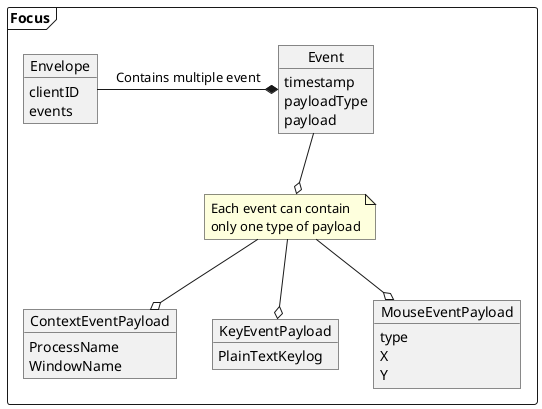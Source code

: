 @startuml

package Focus <<Frame>> {
  object Envelope {
    clientID
    events
  }

  object Event {
    timestamp
    payloadType
    payload
  }

  object ContextEventPayload {
    ProcessName
    WindowName
  }

  object KeyEventPayload {
    PlainTextKeylog
  }

  object MouseEventPayload {
    type
    X
    Y
  }

  note "Each event can contain\nonly one type of payload" as N1

  Envelope -* Event : "Contains multiple event"
  Event --o N1

  N1 --o ContextEventPayload
  N1 --o MouseEventPayload
  N1 --o KeyEventPayload
}

@enduml